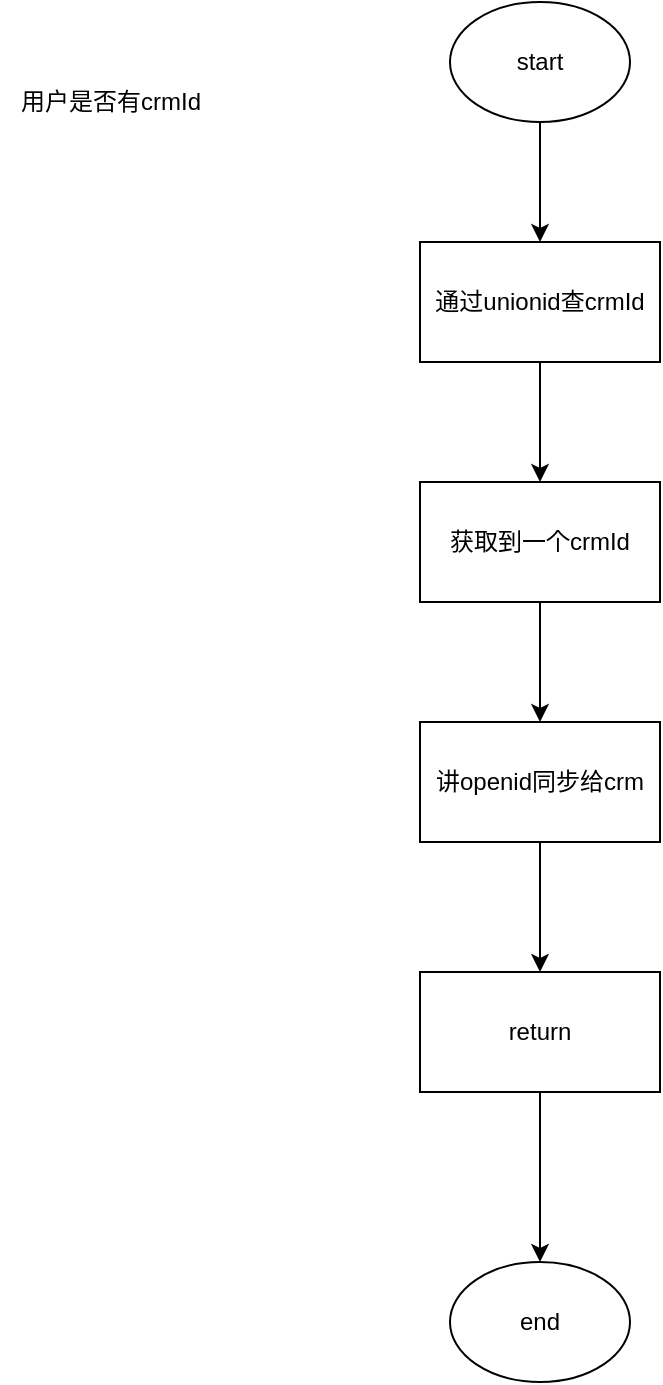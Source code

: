 <mxfile version="14.6.1" type="github">
  <diagram id="49QjsOBaa3ZD8CjyYSyT" name="Page-1">
    <mxGraphModel dx="1422" dy="762" grid="1" gridSize="10" guides="1" tooltips="1" connect="1" arrows="1" fold="1" page="1" pageScale="1" pageWidth="827" pageHeight="1169" math="0" shadow="0">
      <root>
        <mxCell id="0" />
        <mxCell id="1" parent="0" />
        <mxCell id="nekakXCGBcZRVIdPsKuS-8" value="" style="edgeStyle=orthogonalEdgeStyle;rounded=0;orthogonalLoop=1;jettySize=auto;html=1;" edge="1" parent="1" source="nekakXCGBcZRVIdPsKuS-1" target="nekakXCGBcZRVIdPsKuS-2">
          <mxGeometry relative="1" as="geometry" />
        </mxCell>
        <mxCell id="nekakXCGBcZRVIdPsKuS-1" value="start" style="ellipse;whiteSpace=wrap;html=1;" vertex="1" parent="1">
          <mxGeometry x="310" y="40" width="90" height="60" as="geometry" />
        </mxCell>
        <mxCell id="nekakXCGBcZRVIdPsKuS-9" value="" style="edgeStyle=orthogonalEdgeStyle;rounded=0;orthogonalLoop=1;jettySize=auto;html=1;" edge="1" parent="1" source="nekakXCGBcZRVIdPsKuS-2" target="nekakXCGBcZRVIdPsKuS-3">
          <mxGeometry relative="1" as="geometry" />
        </mxCell>
        <mxCell id="nekakXCGBcZRVIdPsKuS-2" value="通过unionid查crmId" style="rounded=0;whiteSpace=wrap;html=1;" vertex="1" parent="1">
          <mxGeometry x="295" y="160" width="120" height="60" as="geometry" />
        </mxCell>
        <mxCell id="nekakXCGBcZRVIdPsKuS-10" value="" style="edgeStyle=orthogonalEdgeStyle;rounded=0;orthogonalLoop=1;jettySize=auto;html=1;" edge="1" parent="1" source="nekakXCGBcZRVIdPsKuS-3" target="nekakXCGBcZRVIdPsKuS-4">
          <mxGeometry relative="1" as="geometry" />
        </mxCell>
        <mxCell id="nekakXCGBcZRVIdPsKuS-3" value="获取到一个crmId" style="rounded=0;whiteSpace=wrap;html=1;" vertex="1" parent="1">
          <mxGeometry x="295" y="280" width="120" height="60" as="geometry" />
        </mxCell>
        <mxCell id="nekakXCGBcZRVIdPsKuS-11" value="" style="edgeStyle=orthogonalEdgeStyle;rounded=0;orthogonalLoop=1;jettySize=auto;html=1;" edge="1" parent="1" source="nekakXCGBcZRVIdPsKuS-4" target="nekakXCGBcZRVIdPsKuS-5">
          <mxGeometry relative="1" as="geometry" />
        </mxCell>
        <mxCell id="nekakXCGBcZRVIdPsKuS-4" value="讲openid同步给crm" style="rounded=0;whiteSpace=wrap;html=1;" vertex="1" parent="1">
          <mxGeometry x="295" y="400" width="120" height="60" as="geometry" />
        </mxCell>
        <mxCell id="nekakXCGBcZRVIdPsKuS-12" value="" style="edgeStyle=orthogonalEdgeStyle;rounded=0;orthogonalLoop=1;jettySize=auto;html=1;" edge="1" parent="1" source="nekakXCGBcZRVIdPsKuS-5" target="nekakXCGBcZRVIdPsKuS-6">
          <mxGeometry relative="1" as="geometry" />
        </mxCell>
        <mxCell id="nekakXCGBcZRVIdPsKuS-5" value="return" style="rounded=0;whiteSpace=wrap;html=1;" vertex="1" parent="1">
          <mxGeometry x="295" y="525" width="120" height="60" as="geometry" />
        </mxCell>
        <mxCell id="nekakXCGBcZRVIdPsKuS-6" value="end" style="ellipse;whiteSpace=wrap;html=1;" vertex="1" parent="1">
          <mxGeometry x="310" y="670" width="90" height="60" as="geometry" />
        </mxCell>
        <mxCell id="nekakXCGBcZRVIdPsKuS-7" value="用户是否有crmId" style="text;html=1;align=center;verticalAlign=middle;resizable=0;points=[];autosize=1;strokeColor=none;" vertex="1" parent="1">
          <mxGeometry x="85" y="80" width="110" height="20" as="geometry" />
        </mxCell>
      </root>
    </mxGraphModel>
  </diagram>
</mxfile>
